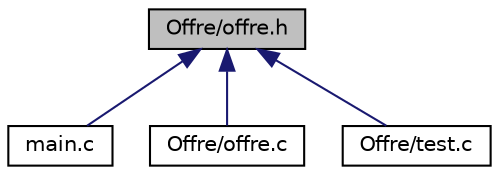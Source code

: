 digraph "Offre/offre.h"
{
 // LATEX_PDF_SIZE
  edge [fontname="Helvetica",fontsize="10",labelfontname="Helvetica",labelfontsize="10"];
  node [fontname="Helvetica",fontsize="10",shape=record];
  Node1 [label="Offre/offre.h",height=0.2,width=0.4,color="black", fillcolor="grey75", style="filled", fontcolor="black",tooltip="Contient les différentes structure de offre."];
  Node1 -> Node2 [dir="back",color="midnightblue",fontsize="10",style="solid",fontname="Helvetica"];
  Node2 [label="main.c",height=0.2,width=0.4,color="black", fillcolor="white", style="filled",URL="$main_8c.html",tooltip="Code du menu permettant de naviguer entre les fonctions du code."];
  Node1 -> Node3 [dir="back",color="midnightblue",fontsize="10",style="solid",fontname="Helvetica"];
  Node3 [label="Offre/offre.c",height=0.2,width=0.4,color="black", fillcolor="white", style="filled",URL="$offre_8c.html",tooltip="Fichier contenant le code relatif aux Offres."];
  Node1 -> Node4 [dir="back",color="midnightblue",fontsize="10",style="solid",fontname="Helvetica"];
  Node4 [label="Offre/test.c",height=0.2,width=0.4,color="black", fillcolor="white", style="filled",URL="$test_8c.html",tooltip="Permet de tester le code de offre.c."];
}
